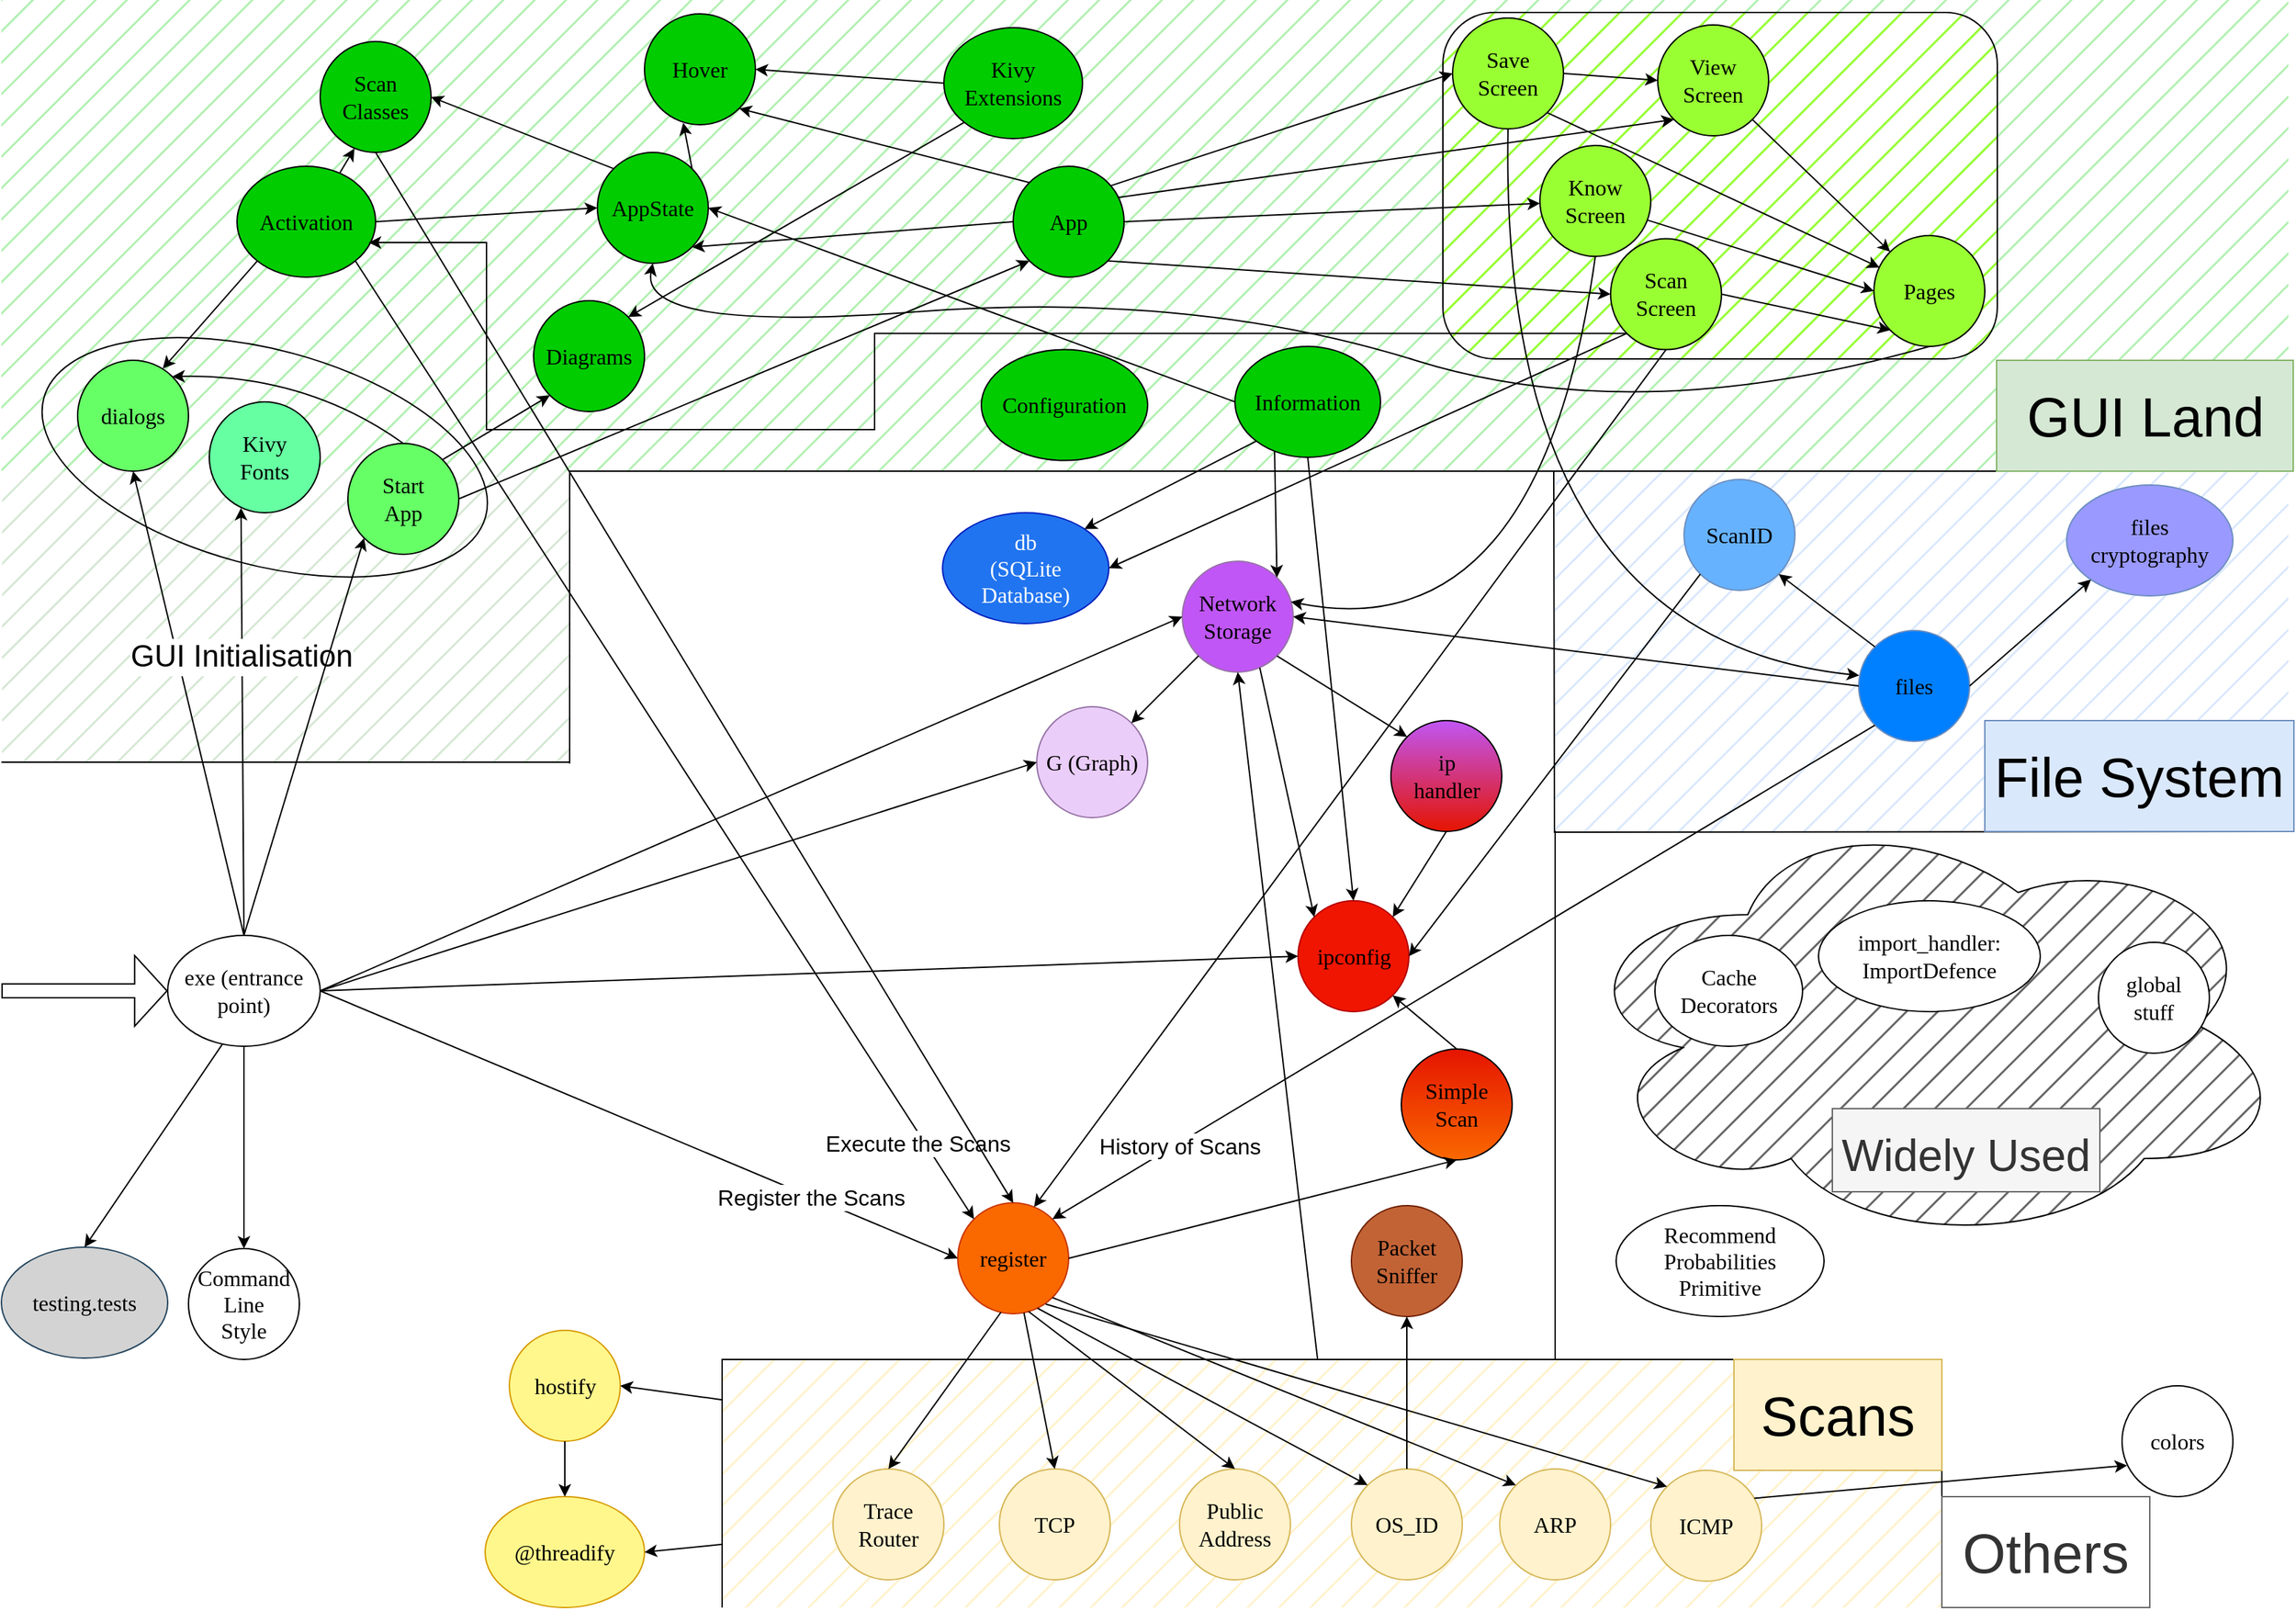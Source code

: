 <mxfile>
    <diagram name="Page-1" id="a8F7jJg699dGcDbAWTl5">
        <mxGraphModel dx="1556" dy="1179" grid="1" gridSize="10" guides="1" tooltips="1" connect="1" arrows="1" fold="1" page="1" pageScale="1" pageWidth="827" pageHeight="1169" math="0" shadow="0">
            <root>
                <mxCell id="0"/>
                <mxCell id="1" parent="0"/>
                <mxCell id="KP8LtkTHCNszyvqluSHY-103" value="" style="rounded=0;whiteSpace=wrap;html=1;strokeColor=none;fillColor=#fff2cc;fillStyle=hatch;" parent="1" vertex="1">
                    <mxGeometry x="520" y="981" width="880" height="179" as="geometry"/>
                </mxCell>
                <mxCell id="KP8LtkTHCNszyvqluSHY-54" value="" style="rounded=0;whiteSpace=wrap;html=1;fillColor=#00CC00;strokeColor=none;fillStyle=hatch;opacity=30;" parent="1" vertex="1">
                    <mxGeometry width="1650" height="340" as="geometry"/>
                </mxCell>
                <mxCell id="KP8LtkTHCNszyvqluSHY-77" value="" style="rounded=1;whiteSpace=wrap;html=1;fillColor=#99FF33;fillStyle=hatch;" parent="1" vertex="1">
                    <mxGeometry x="1040" y="9" width="400" height="250" as="geometry"/>
                </mxCell>
                <mxCell id="KP8LtkTHCNszyvqluSHY-63" value="" style="rounded=0;whiteSpace=wrap;html=1;strokeColor=none;fillStyle=hatch;" parent="1" vertex="1">
                    <mxGeometry x="1400" y="980" width="250" height="180" as="geometry"/>
                </mxCell>
                <mxCell id="KP8LtkTHCNszyvqluSHY-62" value="" style="rounded=0;whiteSpace=wrap;html=1;strokeColor=none;fillStyle=hatch;" parent="1" vertex="1">
                    <mxGeometry x="1121" y="600" width="529" height="380" as="geometry"/>
                </mxCell>
                <mxCell id="KP8LtkTHCNszyvqluSHY-56" value="" style="ellipse;shape=cloud;whiteSpace=wrap;html=1;fillStyle=hatch;fillColor=#666666;" parent="1" vertex="1">
                    <mxGeometry x="1130" y="580" width="520" height="320" as="geometry"/>
                </mxCell>
                <mxCell id="KP8LtkTHCNszyvqluSHY-55" value="" style="rounded=0;whiteSpace=wrap;html=1;fillColor=#d5e8d4;strokeColor=none;fillStyle=hatch;" parent="1" vertex="1">
                    <mxGeometry x="0.5" y="340" width="409.5" height="210" as="geometry"/>
                </mxCell>
                <mxCell id="KP8LtkTHCNszyvqluSHY-53" value="" style="rounded=0;whiteSpace=wrap;html=1;fillColor=#dae8fc;strokeColor=none;fillStyle=hatch;glass=0;shadow=0;" parent="1" vertex="1">
                    <mxGeometry x="1121" y="340" width="529" height="260" as="geometry"/>
                </mxCell>
                <mxCell id="KP8LtkTHCNszyvqluSHY-12" value="" style="ellipse;whiteSpace=wrap;html=1;fillColor=none;rotation=15;" parent="1" vertex="1">
                    <mxGeometry x="25" y="252.3" width="330" height="155.41" as="geometry"/>
                </mxCell>
                <mxCell id="4mCQ5pcPBgcy5jRonQE--4" value="colors" style="ellipse;whiteSpace=wrap;html=1;fontFamily=Consolas;fontSize=16;" parent="1" vertex="1">
                    <mxGeometry x="1530" y="1000" width="80" height="80" as="geometry"/>
                </mxCell>
                <mxCell id="4mCQ5pcPBgcy5jRonQE--5" value="Command&lt;br&gt;Line&lt;br&gt;Style" style="ellipse;whiteSpace=wrap;html=1;fontFamily=Consolas;fontSize=16;" parent="1" vertex="1">
                    <mxGeometry x="135" y="901" width="80" height="80" as="geometry"/>
                </mxCell>
                <mxCell id="4mCQ5pcPBgcy5jRonQE--6" value="db&lt;br&gt;(SQLite Database)" style="ellipse;whiteSpace=wrap;html=1;fontFamily=Consolas;fontSize=16;fillColor=#2174EF;fontColor=#ffffff;strokeColor=#001DBC;" parent="1" vertex="1">
                    <mxGeometry x="679" y="370" width="120" height="80" as="geometry"/>
                </mxCell>
                <mxCell id="4mCQ5pcPBgcy5jRonQE--7" value="exe (entrance point)" style="ellipse;whiteSpace=wrap;html=1;fontFamily=Consolas;fontSize=16;" parent="1" vertex="1">
                    <mxGeometry x="120" y="675" width="110" height="80" as="geometry"/>
                </mxCell>
                <mxCell id="4mCQ5pcPBgcy5jRonQE--8" value="files" style="ellipse;whiteSpace=wrap;html=1;fontFamily=Consolas;fontSize=16;fillColor=#007FFF;strokeColor=#6c8ebf;" parent="1" vertex="1">
                    <mxGeometry x="1340" y="455" width="80" height="80" as="geometry"/>
                </mxCell>
                <mxCell id="4mCQ5pcPBgcy5jRonQE--9" value="files&lt;br&gt;cryptography" style="ellipse;whiteSpace=wrap;html=1;fontFamily=Consolas;fontSize=16;fillColor=#9999FF;strokeColor=#6c8ebf;" parent="1" vertex="1">
                    <mxGeometry x="1490" y="350" width="120" height="80" as="geometry"/>
                </mxCell>
                <mxCell id="4mCQ5pcPBgcy5jRonQE--10" value="global&lt;br&gt;stuff" style="ellipse;whiteSpace=wrap;html=1;fontFamily=Consolas;fontSize=16;" parent="1" vertex="1">
                    <mxGeometry x="1513" y="680" width="80" height="80" as="geometry"/>
                </mxCell>
                <mxCell id="4mCQ5pcPBgcy5jRonQE--11" value="hostify" style="ellipse;whiteSpace=wrap;html=1;fontFamily=Consolas;fontSize=16;fillColor=#FFF78C;strokeColor=#d79b00;" parent="1" vertex="1">
                    <mxGeometry x="366.5" y="960" width="80" height="80" as="geometry"/>
                </mxCell>
                <mxCell id="4mCQ5pcPBgcy5jRonQE--12" value="import_handler: ImportDefence" style="ellipse;whiteSpace=wrap;html=1;fontFamily=Consolas;fontSize=16;" parent="1" vertex="1">
                    <mxGeometry x="1311" y="650" width="160" height="80" as="geometry"/>
                </mxCell>
                <mxCell id="4mCQ5pcPBgcy5jRonQE--13" value="ipconfig" style="ellipse;whiteSpace=wrap;html=1;fontFamily=Consolas;fontSize=16;fillColor=#F01500;strokeColor=#B20000;fontColor=#000000;" parent="1" vertex="1">
                    <mxGeometry x="935.5" y="650" width="80" height="80" as="geometry"/>
                </mxCell>
                <mxCell id="4mCQ5pcPBgcy5jRonQE--14" value="ip&lt;br&gt;handler" style="ellipse;whiteSpace=wrap;html=1;fontFamily=Consolas;fontSize=16;gradientColor=#E51400;fillColor=#C056F5;" parent="1" vertex="1">
                    <mxGeometry x="1002.5" y="520" width="80" height="80" as="geometry"/>
                </mxCell>
                <mxCell id="4mCQ5pcPBgcy5jRonQE--15" value="Network&lt;br&gt;Storage" style="ellipse;whiteSpace=wrap;html=1;fontFamily=Consolas;fontSize=16;fillColor=#c056f5;strokeColor=#9673a6;" parent="1" vertex="1">
                    <mxGeometry x="852" y="405" width="80" height="80" as="geometry"/>
                </mxCell>
                <mxCell id="4mCQ5pcPBgcy5jRonQE--16" value="Packet&lt;br&gt;Sniffer" style="ellipse;whiteSpace=wrap;html=1;fontFamily=Consolas;fontSize=16;fillColor=#C26336;fontColor=#000000;strokeColor=#6D1F00;" parent="1" vertex="1">
                    <mxGeometry x="974" y="870" width="80" height="80" as="geometry"/>
                </mxCell>
                <mxCell id="4mCQ5pcPBgcy5jRonQE--18" value="Recommend&lt;br&gt;Probabilities&lt;br&gt;Primitive" style="ellipse;whiteSpace=wrap;html=1;fontFamily=Consolas;fontSize=16;" parent="1" vertex="1">
                    <mxGeometry x="1165" y="870" width="150" height="80" as="geometry"/>
                </mxCell>
                <mxCell id="4mCQ5pcPBgcy5jRonQE--19" value="register" style="ellipse;whiteSpace=wrap;html=1;fontFamily=Consolas;fontSize=16;fillColor=#fa6800;strokeColor=#C73500;fontColor=#000000;" parent="1" vertex="1">
                    <mxGeometry x="690" y="868" width="80" height="80" as="geometry"/>
                </mxCell>
                <mxCell id="4mCQ5pcPBgcy5jRonQE--20" value="ScanID" style="ellipse;whiteSpace=wrap;html=1;fontFamily=Consolas;fontSize=16;fillColor=#66B2FF;strokeColor=#6c8ebf;" parent="1" vertex="1">
                    <mxGeometry x="1214" y="346" width="80" height="80" as="geometry"/>
                </mxCell>
                <mxCell id="4mCQ5pcPBgcy5jRonQE--21" value="Simple&lt;br&gt;Scan" style="ellipse;whiteSpace=wrap;html=1;fontFamily=Consolas;fontSize=16;gradientColor=#FA6800;fillColor=#E51400;" parent="1" vertex="1">
                    <mxGeometry x="1010" y="757" width="80" height="80" as="geometry"/>
                </mxCell>
                <mxCell id="4mCQ5pcPBgcy5jRonQE--22" value="@threadify" style="ellipse;whiteSpace=wrap;html=1;fontFamily=Consolas;fontSize=16;fillColor=#FFF78C;strokeColor=#d79b00;" parent="1" vertex="1">
                    <mxGeometry x="349" y="1080" width="115" height="80" as="geometry"/>
                </mxCell>
                <mxCell id="4mCQ5pcPBgcy5jRonQE--23" value="Activation" style="ellipse;whiteSpace=wrap;html=1;fontFamily=Consolas;fontSize=16;fillColor=#00CC00;" parent="1" vertex="1">
                    <mxGeometry x="170" y="120" width="100" height="80" as="geometry"/>
                </mxCell>
                <mxCell id="4mCQ5pcPBgcy5jRonQE--24" value="App" style="ellipse;whiteSpace=wrap;html=1;fontFamily=Consolas;fontSize=16;fillColor=#00CC00;" parent="1" vertex="1">
                    <mxGeometry x="730" y="120" width="80" height="80" as="geometry"/>
                </mxCell>
                <mxCell id="4mCQ5pcPBgcy5jRonQE--25" value="AppState" style="ellipse;whiteSpace=wrap;html=1;fontFamily=Consolas;fontSize=16;fillColor=#00CC00;" parent="1" vertex="1">
                    <mxGeometry x="430" y="110" width="80" height="80" as="geometry"/>
                </mxCell>
                <mxCell id="4mCQ5pcPBgcy5jRonQE--26" value="Configuration" style="ellipse;whiteSpace=wrap;html=1;fontFamily=Consolas;fontSize=16;fillColor=#00CC00;" parent="1" vertex="1">
                    <mxGeometry x="707" y="252.3" width="120" height="80" as="geometry"/>
                </mxCell>
                <mxCell id="4mCQ5pcPBgcy5jRonQE--27" value="Diagrams" style="ellipse;whiteSpace=wrap;html=1;fontFamily=Consolas;fontSize=16;fillColor=#00CC00;" parent="1" vertex="1">
                    <mxGeometry x="384" y="217" width="80" height="80" as="geometry"/>
                </mxCell>
                <mxCell id="4mCQ5pcPBgcy5jRonQE--28" value="dialogs" style="ellipse;whiteSpace=wrap;html=1;fontFamily=Consolas;fontSize=16;fillColor=#66FF66;" parent="1" vertex="1">
                    <mxGeometry x="55" y="260" width="80" height="80" as="geometry"/>
                </mxCell>
                <mxCell id="4mCQ5pcPBgcy5jRonQE--29" value="Hover" style="ellipse;whiteSpace=wrap;html=1;fontFamily=Consolas;fontSize=16;fillColor=#00CC00;" parent="1" vertex="1">
                    <mxGeometry x="464" y="10" width="80" height="80" as="geometry"/>
                </mxCell>
                <mxCell id="4mCQ5pcPBgcy5jRonQE--30" value="Information" style="ellipse;whiteSpace=wrap;html=1;fontFamily=Consolas;fontSize=16;fillColor=#00CC00;" parent="1" vertex="1">
                    <mxGeometry x="890" y="250" width="105" height="80" as="geometry"/>
                </mxCell>
                <mxCell id="4mCQ5pcPBgcy5jRonQE--31" value="Kivy&lt;br&gt;Extensions" style="ellipse;whiteSpace=wrap;html=1;fontFamily=Consolas;fontSize=16;fillColor=#00CC00;" parent="1" vertex="1">
                    <mxGeometry x="680" y="20" width="100" height="80" as="geometry"/>
                </mxCell>
                <mxCell id="4mCQ5pcPBgcy5jRonQE--32" value="Kivy&lt;br&gt;Fonts" style="ellipse;whiteSpace=wrap;html=1;fontFamily=Consolas;fontSize=16;fillColor=#66ffa2;" parent="1" vertex="1">
                    <mxGeometry x="150" y="290" width="80" height="80" as="geometry"/>
                </mxCell>
                <mxCell id="4mCQ5pcPBgcy5jRonQE--33" value="Scan&lt;br&gt;Classes" style="ellipse;whiteSpace=wrap;html=1;fontFamily=Consolas;fontSize=16;fillColor=#00CC00;" parent="1" vertex="1">
                    <mxGeometry x="230" y="30" width="80" height="80" as="geometry"/>
                </mxCell>
                <mxCell id="4mCQ5pcPBgcy5jRonQE--34" value="Start&lt;br&gt;App" style="ellipse;whiteSpace=wrap;html=1;fontFamily=Consolas;fontSize=16;fillColor=#66FF66;" parent="1" vertex="1">
                    <mxGeometry x="250" y="320" width="80" height="80" as="geometry"/>
                </mxCell>
                <mxCell id="4mCQ5pcPBgcy5jRonQE--36" value="Know&lt;br&gt;Screen" style="ellipse;whiteSpace=wrap;html=1;fontFamily=Consolas;fontSize=16;fillColor=#99FF33;" parent="1" vertex="1">
                    <mxGeometry x="1110" y="105" width="80" height="80" as="geometry"/>
                </mxCell>
                <mxCell id="4mCQ5pcPBgcy5jRonQE--37" value="Pages" style="ellipse;whiteSpace=wrap;html=1;fontFamily=Consolas;fontSize=16;fillColor=#99FF33;" parent="1" vertex="1">
                    <mxGeometry x="1351" y="170" width="80" height="80" as="geometry"/>
                </mxCell>
                <mxCell id="4mCQ5pcPBgcy5jRonQE--38" value="Save&lt;br&gt;Screen" style="ellipse;whiteSpace=wrap;html=1;fontFamily=Consolas;fontSize=16;fillColor=#99FF33;" parent="1" vertex="1">
                    <mxGeometry x="1047" y="13" width="80" height="80" as="geometry"/>
                </mxCell>
                <mxCell id="KP8LtkTHCNszyvqluSHY-105" style="edgeStyle=orthogonalEdgeStyle;rounded=0;orthogonalLoop=1;jettySize=auto;html=1;exitX=0;exitY=1;exitDx=0;exitDy=0;entryX=0.95;entryY=0.688;entryDx=0;entryDy=0;entryPerimeter=0;" parent="1" source="4mCQ5pcPBgcy5jRonQE--39" target="4mCQ5pcPBgcy5jRonQE--23" edge="1">
                    <mxGeometry relative="1" as="geometry">
                        <Array as="points">
                            <mxPoint x="630" y="241"/>
                            <mxPoint x="630" y="310"/>
                            <mxPoint x="350" y="310"/>
                            <mxPoint x="350" y="175"/>
                        </Array>
                    </mxGeometry>
                </mxCell>
                <mxCell id="4mCQ5pcPBgcy5jRonQE--39" value="Scan&lt;br&gt;Screen" style="ellipse;html=1;fontFamily=Consolas;fontSize=16;whiteSpace=wrap;fillColor=#99FF33;" parent="1" vertex="1">
                    <mxGeometry x="1161" y="172.3" width="80" height="80" as="geometry"/>
                </mxCell>
                <mxCell id="4mCQ5pcPBgcy5jRonQE--40" value="View&lt;br&gt;Screen" style="ellipse;whiteSpace=wrap;html=1;fontFamily=Consolas;fontSize=16;fillColor=#99FF33;" parent="1" vertex="1">
                    <mxGeometry x="1195" y="18" width="80" height="80" as="geometry"/>
                </mxCell>
                <mxCell id="4mCQ5pcPBgcy5jRonQE--42" value="ARP" style="ellipse;whiteSpace=wrap;html=1;fontFamily=Consolas;fontSize=16;fillColor=#fff2cc;strokeColor=#d6b656;" parent="1" vertex="1">
                    <mxGeometry x="1081" y="1060" width="80" height="80" as="geometry"/>
                </mxCell>
                <mxCell id="4mCQ5pcPBgcy5jRonQE--43" value="ICMP" style="ellipse;whiteSpace=wrap;html=1;fontFamily=Consolas;fontSize=16;fillColor=#fff2cc;strokeColor=#d6b656;" parent="1" vertex="1">
                    <mxGeometry x="1190" y="1061" width="80" height="80" as="geometry"/>
                </mxCell>
                <mxCell id="4mCQ5pcPBgcy5jRonQE--44" value="OS_ID" style="ellipse;whiteSpace=wrap;html=1;fontFamily=Consolas;fontSize=16;fillColor=#fff2cc;strokeColor=#d6b656;" parent="1" vertex="1">
                    <mxGeometry x="974" y="1060" width="80" height="80" as="geometry"/>
                </mxCell>
                <mxCell id="4mCQ5pcPBgcy5jRonQE--45" value="Public&lt;br&gt;Address" style="ellipse;whiteSpace=wrap;html=1;fontFamily=Consolas;fontSize=16;fillColor=#fff2cc;strokeColor=#d6b656;" parent="1" vertex="1">
                    <mxGeometry x="850" y="1060" width="80" height="80" as="geometry"/>
                </mxCell>
                <mxCell id="4mCQ5pcPBgcy5jRonQE--46" value="TCP" style="ellipse;whiteSpace=wrap;html=1;fontFamily=Consolas;fontSize=16;fillColor=#fff2cc;strokeColor=#d6b656;" parent="1" vertex="1">
                    <mxGeometry x="720" y="1060" width="80" height="80" as="geometry"/>
                </mxCell>
                <mxCell id="4mCQ5pcPBgcy5jRonQE--47" value="Trace&lt;br&gt;Router" style="ellipse;whiteSpace=wrap;html=1;fontFamily=Consolas;fontSize=16;fillColor=#fff2cc;strokeColor=#d6b656;" parent="1" vertex="1">
                    <mxGeometry x="600" y="1060" width="80" height="80" as="geometry"/>
                </mxCell>
                <mxCell id="4mCQ5pcPBgcy5jRonQE--49" value="testing.tests" style="ellipse;whiteSpace=wrap;html=1;fontFamily=Consolas;fontSize=16;fillColor=#D3D3D3;strokeColor=#23445d;" parent="1" vertex="1">
                    <mxGeometry y="900" width="120" height="80" as="geometry"/>
                </mxCell>
                <mxCell id="KP8LtkTHCNszyvqluSHY-2" value="" style="endArrow=classic;html=1;rounded=0;exitX=1;exitY=0.5;exitDx=0;exitDy=0;entryX=0;entryY=0.5;entryDx=0;entryDy=0;" parent="1" source="4mCQ5pcPBgcy5jRonQE--7" target="4mCQ5pcPBgcy5jRonQE--15" edge="1">
                    <mxGeometry width="50" height="50" relative="1" as="geometry">
                        <mxPoint x="90" y="720" as="sourcePoint"/>
                        <mxPoint x="140" y="670" as="targetPoint"/>
                    </mxGeometry>
                </mxCell>
                <mxCell id="KP8LtkTHCNszyvqluSHY-3" value="" style="endArrow=classic;html=1;rounded=0;exitX=0.5;exitY=1;exitDx=0;exitDy=0;entryX=0.5;entryY=0;entryDx=0;entryDy=0;" parent="1" source="4mCQ5pcPBgcy5jRonQE--7" target="4mCQ5pcPBgcy5jRonQE--5" edge="1">
                    <mxGeometry width="50" height="50" relative="1" as="geometry">
                        <mxPoint x="180" y="810" as="sourcePoint"/>
                        <mxPoint x="160" y="910" as="targetPoint"/>
                    </mxGeometry>
                </mxCell>
                <mxCell id="KP8LtkTHCNszyvqluSHY-4" value="" style="endArrow=classic;html=1;rounded=0;exitX=1;exitY=0.5;exitDx=0;exitDy=0;entryX=0;entryY=0.5;entryDx=0;entryDy=0;" parent="1" source="4mCQ5pcPBgcy5jRonQE--7" target="4mCQ5pcPBgcy5jRonQE--13" edge="1">
                    <mxGeometry width="50" height="50" relative="1" as="geometry">
                        <mxPoint x="110" y="680" as="sourcePoint"/>
                        <mxPoint x="160" y="630" as="targetPoint"/>
                    </mxGeometry>
                </mxCell>
                <mxCell id="KP8LtkTHCNszyvqluSHY-5" value="" style="endArrow=classic;html=1;rounded=0;exitX=0.358;exitY=0.982;exitDx=0;exitDy=0;entryX=0.5;entryY=0;entryDx=0;entryDy=0;exitPerimeter=0;" parent="1" source="4mCQ5pcPBgcy5jRonQE--7" target="4mCQ5pcPBgcy5jRonQE--49" edge="1">
                    <mxGeometry width="50" height="50" relative="1" as="geometry">
                        <mxPoint x="170" y="850" as="sourcePoint"/>
                        <mxPoint x="220" y="800" as="targetPoint"/>
                    </mxGeometry>
                </mxCell>
                <mxCell id="KP8LtkTHCNszyvqluSHY-7" value="G (Graph)" style="ellipse;whiteSpace=wrap;html=1;fontFamily=Consolas;fontSize=16;fillColor=#eacdf9;strokeColor=#9673a6;" parent="1" vertex="1">
                    <mxGeometry x="747" y="510" width="80" height="80" as="geometry"/>
                </mxCell>
                <mxCell id="KP8LtkTHCNszyvqluSHY-8" value="Register the Scans" style="endArrow=classic;html=1;rounded=0;exitX=1;exitY=0.5;exitDx=0;exitDy=0;entryX=0;entryY=0.5;entryDx=0;entryDy=0;fontSize=16;" parent="1" source="4mCQ5pcPBgcy5jRonQE--7" target="4mCQ5pcPBgcy5jRonQE--19" edge="1">
                    <mxGeometry x="0.539" y="-1" width="50" height="50" relative="1" as="geometry">
                        <mxPoint x="50" y="630" as="sourcePoint"/>
                        <mxPoint x="100" y="580" as="targetPoint"/>
                        <mxPoint as="offset"/>
                    </mxGeometry>
                </mxCell>
                <mxCell id="KP8LtkTHCNszyvqluSHY-9" value="" style="endArrow=classic;html=1;rounded=0;exitX=0.5;exitY=0;exitDx=0;exitDy=0;entryX=0.5;entryY=1;entryDx=0;entryDy=0;" parent="1" source="4mCQ5pcPBgcy5jRonQE--7" target="4mCQ5pcPBgcy5jRonQE--28" edge="1">
                    <mxGeometry width="50" height="50" relative="1" as="geometry">
                        <mxPoint x="150" y="630" as="sourcePoint"/>
                        <mxPoint x="200" y="580" as="targetPoint"/>
                    </mxGeometry>
                </mxCell>
                <mxCell id="KP8LtkTHCNszyvqluSHY-10" value="&lt;font style=&quot;font-size: 22px;&quot;&gt;GUI Initialisation&lt;/font&gt;" style="endArrow=classic;html=1;rounded=0;exitX=0.5;exitY=0;exitDx=0;exitDy=0;verticalAlign=middle;entryX=0.286;entryY=0.956;entryDx=0;entryDy=0;entryPerimeter=0;" parent="1" source="4mCQ5pcPBgcy5jRonQE--7" target="4mCQ5pcPBgcy5jRonQE--32" edge="1">
                    <mxGeometry x="0.304" y="1" width="50" height="50" relative="1" as="geometry">
                        <mxPoint x="170" y="670" as="sourcePoint"/>
                        <mxPoint x="170" y="370" as="targetPoint"/>
                        <mxPoint as="offset"/>
                    </mxGeometry>
                </mxCell>
                <mxCell id="KP8LtkTHCNszyvqluSHY-11" value="" style="endArrow=classic;html=1;rounded=0;exitX=0.5;exitY=0;exitDx=0;exitDy=0;entryX=0;entryY=1;entryDx=0;entryDy=0;" parent="1" source="4mCQ5pcPBgcy5jRonQE--7" target="4mCQ5pcPBgcy5jRonQE--34" edge="1">
                    <mxGeometry width="50" height="50" relative="1" as="geometry">
                        <mxPoint x="170" y="660" as="sourcePoint"/>
                        <mxPoint x="220" y="610" as="targetPoint"/>
                    </mxGeometry>
                </mxCell>
                <mxCell id="KP8LtkTHCNszyvqluSHY-16" value="" style="endArrow=classic;html=1;rounded=0;exitX=0.39;exitY=0.986;exitDx=0;exitDy=0;entryX=0.5;entryY=0;entryDx=0;entryDy=0;exitPerimeter=0;" parent="1" source="4mCQ5pcPBgcy5jRonQE--19" target="4mCQ5pcPBgcy5jRonQE--47" edge="1">
                    <mxGeometry width="50" height="50" relative="1" as="geometry">
                        <mxPoint x="150" y="240" as="sourcePoint"/>
                        <mxPoint x="200" y="190" as="targetPoint"/>
                    </mxGeometry>
                </mxCell>
                <mxCell id="KP8LtkTHCNszyvqluSHY-17" value="" style="endArrow=classic;html=1;rounded=0;entryX=0.5;entryY=0;entryDx=0;entryDy=0;" parent="1" source="4mCQ5pcPBgcy5jRonQE--19" target="4mCQ5pcPBgcy5jRonQE--46" edge="1">
                    <mxGeometry width="50" height="50" relative="1" as="geometry">
                        <mxPoint x="90" y="220" as="sourcePoint"/>
                        <mxPoint x="140" y="170" as="targetPoint"/>
                    </mxGeometry>
                </mxCell>
                <mxCell id="KP8LtkTHCNszyvqluSHY-18" value="" style="endArrow=classic;html=1;rounded=0;entryX=0.5;entryY=0;entryDx=0;entryDy=0;exitX=0.638;exitY=0.98;exitDx=0;exitDy=0;exitPerimeter=0;" parent="1" source="4mCQ5pcPBgcy5jRonQE--19" target="4mCQ5pcPBgcy5jRonQE--45" edge="1">
                    <mxGeometry width="50" height="50" relative="1" as="geometry">
                        <mxPoint x="730" y="780" as="sourcePoint"/>
                        <mxPoint x="220" y="200" as="targetPoint"/>
                    </mxGeometry>
                </mxCell>
                <mxCell id="KP8LtkTHCNszyvqluSHY-19" value="" style="endArrow=classic;html=1;rounded=0;entryX=0;entryY=0;entryDx=0;entryDy=0;exitX=0.719;exitY=0.95;exitDx=0;exitDy=0;exitPerimeter=0;" parent="1" source="4mCQ5pcPBgcy5jRonQE--19" target="4mCQ5pcPBgcy5jRonQE--44" edge="1">
                    <mxGeometry width="50" height="50" relative="1" as="geometry">
                        <mxPoint x="750" y="780" as="sourcePoint"/>
                        <mxPoint x="180" y="210" as="targetPoint"/>
                    </mxGeometry>
                </mxCell>
                <mxCell id="KP8LtkTHCNszyvqluSHY-20" value="" style="endArrow=classic;html=1;rounded=0;exitX=0.792;exitY=0.913;exitDx=0;exitDy=0;entryX=0;entryY=0;entryDx=0;entryDy=0;exitPerimeter=0;" parent="1" source="4mCQ5pcPBgcy5jRonQE--19" target="4mCQ5pcPBgcy5jRonQE--43" edge="1">
                    <mxGeometry width="50" height="50" relative="1" as="geometry">
                        <mxPoint x="200" y="270" as="sourcePoint"/>
                        <mxPoint x="250" y="220" as="targetPoint"/>
                    </mxGeometry>
                </mxCell>
                <mxCell id="KP8LtkTHCNszyvqluSHY-21" value="" style="endArrow=classic;html=1;rounded=0;exitX=1;exitY=1;exitDx=0;exitDy=0;entryX=0;entryY=0;entryDx=0;entryDy=0;" parent="1" source="4mCQ5pcPBgcy5jRonQE--19" target="4mCQ5pcPBgcy5jRonQE--42" edge="1">
                    <mxGeometry width="50" height="50" relative="1" as="geometry">
                        <mxPoint x="160" y="320" as="sourcePoint"/>
                        <mxPoint x="210" y="270" as="targetPoint"/>
                    </mxGeometry>
                </mxCell>
                <mxCell id="KP8LtkTHCNszyvqluSHY-22" value="" style="endArrow=classic;html=1;rounded=0;exitX=1;exitY=0.5;exitDx=0;exitDy=0;entryX=0;entryY=1;entryDx=0;entryDy=0;" parent="1" source="4mCQ5pcPBgcy5jRonQE--8" target="4mCQ5pcPBgcy5jRonQE--9" edge="1">
                    <mxGeometry width="50" height="50" relative="1" as="geometry">
                        <mxPoint x="1470" y="530" as="sourcePoint"/>
                        <mxPoint x="1520" y="480" as="targetPoint"/>
                    </mxGeometry>
                </mxCell>
                <mxCell id="KP8LtkTHCNszyvqluSHY-23" value="" style="endArrow=classic;html=1;rounded=0;exitX=0;exitY=0;exitDx=0;exitDy=0;entryX=1;entryY=1;entryDx=0;entryDy=0;" parent="1" source="4mCQ5pcPBgcy5jRonQE--8" target="4mCQ5pcPBgcy5jRonQE--20" edge="1">
                    <mxGeometry width="50" height="50" relative="1" as="geometry">
                        <mxPoint x="1360" y="680" as="sourcePoint"/>
                        <mxPoint x="1410" y="630" as="targetPoint"/>
                    </mxGeometry>
                </mxCell>
                <mxCell id="KP8LtkTHCNszyvqluSHY-24" value="" style="endArrow=classic;html=1;rounded=0;exitX=0;exitY=0.5;exitDx=0;exitDy=0;entryX=1;entryY=0.5;entryDx=0;entryDy=0;" parent="1" source="4mCQ5pcPBgcy5jRonQE--8" target="4mCQ5pcPBgcy5jRonQE--15" edge="1">
                    <mxGeometry width="50" height="50" relative="1" as="geometry">
                        <mxPoint x="1280" y="610" as="sourcePoint"/>
                        <mxPoint x="1330" y="560" as="targetPoint"/>
                    </mxGeometry>
                </mxCell>
                <mxCell id="KP8LtkTHCNszyvqluSHY-27" value="&lt;font style=&quot;font-size: 16px;&quot;&gt;History of Scans&lt;/font&gt;" style="endArrow=classic;html=1;rounded=0;exitX=0;exitY=1;exitDx=0;exitDy=0;entryX=1;entryY=0;entryDx=0;entryDy=0;" parent="1" source="4mCQ5pcPBgcy5jRonQE--8" target="4mCQ5pcPBgcy5jRonQE--19" edge="1">
                    <mxGeometry x="0.694" y="2" width="50" height="50" relative="1" as="geometry">
                        <mxPoint x="1200" y="600" as="sourcePoint"/>
                        <mxPoint x="1250" y="550" as="targetPoint"/>
                        <mxPoint as="offset"/>
                    </mxGeometry>
                </mxCell>
                <mxCell id="KP8LtkTHCNszyvqluSHY-29" value="" style="endArrow=classic;html=1;rounded=0;exitX=0.5;exitY=1;exitDx=0;exitDy=0;entryX=0.5;entryY=0;entryDx=0;entryDy=0;" parent="1" source="4mCQ5pcPBgcy5jRonQE--11" target="4mCQ5pcPBgcy5jRonQE--22" edge="1">
                    <mxGeometry width="50" height="50" relative="1" as="geometry">
                        <mxPoint x="340" y="1170" as="sourcePoint"/>
                        <mxPoint x="390" y="1120" as="targetPoint"/>
                    </mxGeometry>
                </mxCell>
                <mxCell id="KP8LtkTHCNszyvqluSHY-31" value="" style="endArrow=classic;html=1;rounded=0;exitX=0.5;exitY=1;exitDx=0;exitDy=0;entryX=1;entryY=0;entryDx=0;entryDy=0;" parent="1" source="4mCQ5pcPBgcy5jRonQE--14" target="4mCQ5pcPBgcy5jRonQE--13" edge="1">
                    <mxGeometry width="50" height="50" relative="1" as="geometry">
                        <mxPoint x="460" y="790" as="sourcePoint"/>
                        <mxPoint x="510" y="740" as="targetPoint"/>
                    </mxGeometry>
                </mxCell>
                <mxCell id="KP8LtkTHCNszyvqluSHY-39" value="" style="endArrow=classic;html=1;rounded=0;exitX=1;exitY=1;exitDx=0;exitDy=0;entryX=0;entryY=0;entryDx=0;entryDy=0;" parent="1" source="4mCQ5pcPBgcy5jRonQE--15" target="4mCQ5pcPBgcy5jRonQE--14" edge="1">
                    <mxGeometry width="50" height="50" relative="1" as="geometry">
                        <mxPoint x="410" y="660" as="sourcePoint"/>
                        <mxPoint x="460" y="610" as="targetPoint"/>
                    </mxGeometry>
                </mxCell>
                <mxCell id="KP8LtkTHCNszyvqluSHY-40" value="Cache&lt;br&gt;Decorators" style="ellipse;whiteSpace=wrap;html=1;fontFamily=Consolas;fontSize=16;" parent="1" vertex="1">
                    <mxGeometry x="1193" y="675" width="106.5" height="80" as="geometry"/>
                </mxCell>
                <mxCell id="KP8LtkTHCNszyvqluSHY-42" value="" style="endArrow=classic;html=1;rounded=0;exitX=0;exitY=1;exitDx=0;exitDy=0;entryX=1;entryY=0.5;entryDx=0;entryDy=0;" parent="1" source="4mCQ5pcPBgcy5jRonQE--20" target="4mCQ5pcPBgcy5jRonQE--13" edge="1">
                    <mxGeometry width="50" height="50" relative="1" as="geometry">
                        <mxPoint x="1110" y="780" as="sourcePoint"/>
                        <mxPoint x="1160" y="730" as="targetPoint"/>
                    </mxGeometry>
                </mxCell>
                <mxCell id="KP8LtkTHCNszyvqluSHY-44" value="" style="endArrow=classic;html=1;rounded=0;exitX=0.5;exitY=0;exitDx=0;exitDy=0;entryX=1;entryY=1;entryDx=0;entryDy=0;" parent="1" source="4mCQ5pcPBgcy5jRonQE--21" target="4mCQ5pcPBgcy5jRonQE--13" edge="1">
                    <mxGeometry width="50" height="50" relative="1" as="geometry">
                        <mxPoint x="700" y="840" as="sourcePoint"/>
                        <mxPoint x="750" y="790" as="targetPoint"/>
                    </mxGeometry>
                </mxCell>
                <mxCell id="KP8LtkTHCNszyvqluSHY-45" value="" style="endArrow=classic;html=1;rounded=0;exitX=1;exitY=0.5;exitDx=0;exitDy=0;entryX=0.5;entryY=1;entryDx=0;entryDy=0;" parent="1" source="4mCQ5pcPBgcy5jRonQE--19" target="4mCQ5pcPBgcy5jRonQE--21" edge="1">
                    <mxGeometry width="50" height="50" relative="1" as="geometry">
                        <mxPoint x="730" y="910" as="sourcePoint"/>
                        <mxPoint x="780" y="860" as="targetPoint"/>
                    </mxGeometry>
                </mxCell>
                <mxCell id="KP8LtkTHCNszyvqluSHY-46" value="" style="curved=1;endArrow=classic;html=1;rounded=0;exitX=0.5;exitY=0;exitDx=0;exitDy=0;entryX=1;entryY=0;entryDx=0;entryDy=0;" parent="1" source="4mCQ5pcPBgcy5jRonQE--34" target="4mCQ5pcPBgcy5jRonQE--28" edge="1">
                    <mxGeometry width="50" height="50" relative="1" as="geometry">
                        <mxPoint x="380" y="450" as="sourcePoint"/>
                        <mxPoint x="430" y="400" as="targetPoint"/>
                        <Array as="points">
                            <mxPoint x="220" y="270"/>
                        </Array>
                    </mxGeometry>
                </mxCell>
                <mxCell id="KP8LtkTHCNszyvqluSHY-47" value="" style="endArrow=classic;html=1;rounded=0;exitX=1;exitY=0;exitDx=0;exitDy=0;entryX=0;entryY=1;entryDx=0;entryDy=0;" parent="1" source="4mCQ5pcPBgcy5jRonQE--34" target="4mCQ5pcPBgcy5jRonQE--27" edge="1">
                    <mxGeometry width="50" height="50" relative="1" as="geometry">
                        <mxPoint x="360" y="320" as="sourcePoint"/>
                        <mxPoint x="410" y="270" as="targetPoint"/>
                    </mxGeometry>
                </mxCell>
                <mxCell id="KP8LtkTHCNszyvqluSHY-48" value="" style="endArrow=classic;html=1;rounded=0;exitX=1;exitY=0.5;exitDx=0;exitDy=0;entryX=0;entryY=1;entryDx=0;entryDy=0;" parent="1" source="4mCQ5pcPBgcy5jRonQE--34" target="4mCQ5pcPBgcy5jRonQE--24" edge="1">
                    <mxGeometry width="50" height="50" relative="1" as="geometry">
                        <mxPoint x="480" y="340" as="sourcePoint"/>
                        <mxPoint x="530" y="290" as="targetPoint"/>
                    </mxGeometry>
                </mxCell>
                <mxCell id="KP8LtkTHCNszyvqluSHY-49" value="" style="endArrow=none;html=1;rounded=0;edgeStyle=orthogonalEdgeStyle;" parent="1" edge="1">
                    <mxGeometry width="50" height="50" relative="1" as="geometry">
                        <mxPoint y="550" as="sourcePoint"/>
                        <mxPoint x="1650" y="340" as="targetPoint"/>
                        <Array as="points">
                            <mxPoint x="410" y="551"/>
                            <mxPoint x="410" y="340"/>
                            <mxPoint x="1646" y="340"/>
                        </Array>
                    </mxGeometry>
                </mxCell>
                <mxCell id="KP8LtkTHCNszyvqluSHY-50" value="GUI Land" style="text;html=1;strokeColor=#82b366;fillColor=#d5e8d4;align=center;verticalAlign=middle;whiteSpace=wrap;rounded=0;fontSize=40;" parent="1" vertex="1">
                    <mxGeometry x="1439.5" y="260" width="214" height="80" as="geometry"/>
                </mxCell>
                <mxCell id="KP8LtkTHCNszyvqluSHY-51" value="" style="endArrow=none;html=1;rounded=0;edgeStyle=orthogonalEdgeStyle;" parent="1" edge="1">
                    <mxGeometry width="50" height="50" relative="1" as="geometry">
                        <mxPoint x="1650" y="600" as="sourcePoint"/>
                        <mxPoint x="1120" y="340" as="targetPoint"/>
                    </mxGeometry>
                </mxCell>
                <mxCell id="KP8LtkTHCNszyvqluSHY-52" value="File System" style="text;html=1;strokeColor=#6c8ebf;fillColor=#dae8fc;align=center;verticalAlign=middle;whiteSpace=wrap;rounded=0;fontSize=40;" parent="1" vertex="1">
                    <mxGeometry x="1431" y="520" width="223" height="80" as="geometry"/>
                </mxCell>
                <mxCell id="KP8LtkTHCNszyvqluSHY-57" value="&lt;font style=&quot;font-size: 32px;&quot;&gt;Widely Used&lt;/font&gt;" style="text;html=1;strokeColor=#666666;fillColor=#f5f5f5;align=center;verticalAlign=middle;whiteSpace=wrap;rounded=0;fontSize=40;fontColor=#333333;" parent="1" vertex="1">
                    <mxGeometry x="1321" y="800" width="193" height="60" as="geometry"/>
                </mxCell>
                <mxCell id="KP8LtkTHCNszyvqluSHY-58" value="" style="endArrow=none;html=1;rounded=0;edgeStyle=orthogonalEdgeStyle;" parent="1" edge="1">
                    <mxGeometry width="50" height="50" relative="1" as="geometry">
                        <mxPoint x="1400" y="1160" as="sourcePoint"/>
                        <mxPoint x="1120" y="600" as="targetPoint"/>
                        <Array as="points">
                            <mxPoint x="1121" y="981"/>
                            <mxPoint x="1121" y="600"/>
                        </Array>
                    </mxGeometry>
                </mxCell>
                <mxCell id="KP8LtkTHCNszyvqluSHY-59" value="Others" style="text;html=1;align=center;verticalAlign=middle;whiteSpace=wrap;rounded=0;fontSize=40;fillColor=#FFFFFF;fontColor=#333333;strokeColor=#666666;" parent="1" vertex="1">
                    <mxGeometry x="1400" y="1080" width="150" height="80" as="geometry"/>
                </mxCell>
                <mxCell id="KP8LtkTHCNszyvqluSHY-66" value="" style="endArrow=classic;html=1;rounded=0;exitX=1;exitY=0.5;exitDx=0;exitDy=0;entryX=0;entryY=0.5;entryDx=0;entryDy=0;exitPerimeter=0;" parent="1" source="4mCQ5pcPBgcy5jRonQE--23" target="4mCQ5pcPBgcy5jRonQE--25" edge="1">
                    <mxGeometry width="50" height="50" relative="1" as="geometry">
                        <mxPoint x="390" y="280" as="sourcePoint"/>
                        <mxPoint x="440" y="230" as="targetPoint"/>
                    </mxGeometry>
                </mxCell>
                <mxCell id="KP8LtkTHCNszyvqluSHY-67" value="" style="endArrow=classic;html=1;rounded=0;exitX=0;exitY=1;exitDx=0;exitDy=0;entryX=0.768;entryY=0.075;entryDx=0;entryDy=0;entryPerimeter=0;" parent="1" source="4mCQ5pcPBgcy5jRonQE--23" target="4mCQ5pcPBgcy5jRonQE--28" edge="1">
                    <mxGeometry width="50" height="50" relative="1" as="geometry">
                        <mxPoint x="450" y="430" as="sourcePoint"/>
                        <mxPoint x="130" y="280" as="targetPoint"/>
                    </mxGeometry>
                </mxCell>
                <mxCell id="KP8LtkTHCNszyvqluSHY-68" value="" style="endArrow=classic;html=1;rounded=0;exitX=0.742;exitY=0.059;exitDx=0;exitDy=0;entryX=0.309;entryY=0.965;entryDx=0;entryDy=0;exitPerimeter=0;entryPerimeter=0;" parent="1" source="4mCQ5pcPBgcy5jRonQE--23" target="4mCQ5pcPBgcy5jRonQE--33" edge="1">
                    <mxGeometry width="50" height="50" relative="1" as="geometry">
                        <mxPoint x="160" y="320" as="sourcePoint"/>
                        <mxPoint x="210" y="270" as="targetPoint"/>
                    </mxGeometry>
                </mxCell>
                <mxCell id="KP8LtkTHCNszyvqluSHY-70" value="" style="endArrow=classic;html=1;rounded=0;exitX=1;exitY=1;exitDx=0;exitDy=0;entryX=0;entryY=0;entryDx=0;entryDy=0;" parent="1" source="4mCQ5pcPBgcy5jRonQE--23" target="4mCQ5pcPBgcy5jRonQE--19" edge="1">
                    <mxGeometry width="50" height="50" relative="1" as="geometry">
                        <mxPoint x="470" y="450" as="sourcePoint"/>
                        <mxPoint x="520" y="400" as="targetPoint"/>
                    </mxGeometry>
                </mxCell>
                <mxCell id="KP8LtkTHCNszyvqluSHY-72" value="&lt;font style=&quot;font-size: 16px;&quot;&gt;Execute the Scans&lt;/font&gt;" style="edgeLabel;html=1;align=center;verticalAlign=middle;resizable=0;points=[];" parent="KP8LtkTHCNszyvqluSHY-70" connectable="0" vertex="1">
                    <mxGeometry x="0.833" y="-4" relative="1" as="geometry">
                        <mxPoint as="offset"/>
                    </mxGeometry>
                </mxCell>
                <mxCell id="KP8LtkTHCNszyvqluSHY-73" value="" style="endArrow=classic;html=1;rounded=0;exitX=0;exitY=0.5;exitDx=0;exitDy=0;entryX=1;entryY=1;entryDx=0;entryDy=0;" parent="1" source="4mCQ5pcPBgcy5jRonQE--24" target="4mCQ5pcPBgcy5jRonQE--25" edge="1">
                    <mxGeometry width="50" height="50" relative="1" as="geometry">
                        <mxPoint x="500" y="460" as="sourcePoint"/>
                        <mxPoint x="550" y="410" as="targetPoint"/>
                    </mxGeometry>
                </mxCell>
                <mxCell id="KP8LtkTHCNszyvqluSHY-74" value="" style="endArrow=classic;html=1;rounded=0;exitX=0;exitY=0;exitDx=0;exitDy=0;entryX=1;entryY=1;entryDx=0;entryDy=0;" parent="1" source="4mCQ5pcPBgcy5jRonQE--24" target="4mCQ5pcPBgcy5jRonQE--29" edge="1">
                    <mxGeometry width="50" height="50" relative="1" as="geometry">
                        <mxPoint x="490" y="440" as="sourcePoint"/>
                        <mxPoint x="540" y="390" as="targetPoint"/>
                    </mxGeometry>
                </mxCell>
                <mxCell id="KP8LtkTHCNszyvqluSHY-78" value="" style="endArrow=classic;html=1;rounded=0;exitX=1;exitY=0.5;exitDx=0;exitDy=0;" parent="1" source="4mCQ5pcPBgcy5jRonQE--24" target="4mCQ5pcPBgcy5jRonQE--36" edge="1">
                    <mxGeometry width="50" height="50" relative="1" as="geometry">
                        <mxPoint x="580" y="440" as="sourcePoint"/>
                        <mxPoint x="630" y="390" as="targetPoint"/>
                    </mxGeometry>
                </mxCell>
                <mxCell id="KP8LtkTHCNszyvqluSHY-79" value="" style="endArrow=classic;html=1;rounded=0;exitX=1;exitY=1;exitDx=0;exitDy=0;entryX=0;entryY=0.5;entryDx=0;entryDy=0;" parent="1" source="4mCQ5pcPBgcy5jRonQE--24" target="4mCQ5pcPBgcy5jRonQE--39" edge="1">
                    <mxGeometry width="50" height="50" relative="1" as="geometry">
                        <mxPoint x="530" y="440" as="sourcePoint"/>
                        <mxPoint x="580" y="390" as="targetPoint"/>
                    </mxGeometry>
                </mxCell>
                <mxCell id="KP8LtkTHCNszyvqluSHY-80" value="" style="endArrow=classic;html=1;rounded=0;exitX=0.883;exitY=0.174;exitDx=0;exitDy=0;entryX=0;entryY=0.5;entryDx=0;entryDy=0;exitPerimeter=0;" parent="1" source="4mCQ5pcPBgcy5jRonQE--24" target="4mCQ5pcPBgcy5jRonQE--38" edge="1">
                    <mxGeometry width="50" height="50" relative="1" as="geometry">
                        <mxPoint x="570" y="410" as="sourcePoint"/>
                        <mxPoint x="620" y="360" as="targetPoint"/>
                    </mxGeometry>
                </mxCell>
                <mxCell id="KP8LtkTHCNszyvqluSHY-81" value="" style="endArrow=classic;html=1;rounded=0;exitX=0.947;exitY=0.281;exitDx=0;exitDy=0;exitPerimeter=0;entryX=0;entryY=1;entryDx=0;entryDy=0;" parent="1" source="4mCQ5pcPBgcy5jRonQE--24" target="4mCQ5pcPBgcy5jRonQE--40" edge="1">
                    <mxGeometry width="50" height="50" relative="1" as="geometry">
                        <mxPoint x="550" y="450" as="sourcePoint"/>
                        <mxPoint x="600" y="400" as="targetPoint"/>
                    </mxGeometry>
                </mxCell>
                <mxCell id="KP8LtkTHCNszyvqluSHY-82" value="" style="endArrow=classic;html=1;rounded=0;exitX=0;exitY=0;exitDx=0;exitDy=0;entryX=1;entryY=0.5;entryDx=0;entryDy=0;" parent="1" source="4mCQ5pcPBgcy5jRonQE--25" target="4mCQ5pcPBgcy5jRonQE--33" edge="1">
                    <mxGeometry width="50" height="50" relative="1" as="geometry">
                        <mxPoint x="290" y="90" as="sourcePoint"/>
                        <mxPoint x="340" y="40" as="targetPoint"/>
                    </mxGeometry>
                </mxCell>
                <mxCell id="KP8LtkTHCNszyvqluSHY-83" value="" style="endArrow=classic;html=1;rounded=0;exitX=1;exitY=0;exitDx=0;exitDy=0;entryX=0.349;entryY=0.983;entryDx=0;entryDy=0;entryPerimeter=0;" parent="1" source="4mCQ5pcPBgcy5jRonQE--25" target="4mCQ5pcPBgcy5jRonQE--29" edge="1">
                    <mxGeometry width="50" height="50" relative="1" as="geometry">
                        <mxPoint x="410" y="200" as="sourcePoint"/>
                        <mxPoint x="460" y="150" as="targetPoint"/>
                    </mxGeometry>
                </mxCell>
                <mxCell id="KP8LtkTHCNszyvqluSHY-84" value="" style="endArrow=classic;html=1;rounded=0;exitX=0;exitY=1;exitDx=0;exitDy=0;entryX=1;entryY=0;entryDx=0;entryDy=0;" parent="1" source="4mCQ5pcPBgcy5jRonQE--30" target="4mCQ5pcPBgcy5jRonQE--6" edge="1">
                    <mxGeometry width="50" height="50" relative="1" as="geometry">
                        <mxPoint x="880" y="450" as="sourcePoint"/>
                        <mxPoint x="930" y="400" as="targetPoint"/>
                    </mxGeometry>
                </mxCell>
                <mxCell id="KP8LtkTHCNszyvqluSHY-85" value="" style="endArrow=classic;html=1;rounded=0;exitX=0.5;exitY=1;exitDx=0;exitDy=0;entryX=0.5;entryY=0;entryDx=0;entryDy=0;" parent="1" source="4mCQ5pcPBgcy5jRonQE--30" target="4mCQ5pcPBgcy5jRonQE--13" edge="1">
                    <mxGeometry width="50" height="50" relative="1" as="geometry">
                        <mxPoint x="886" y="299" as="sourcePoint"/>
                        <mxPoint x="768" y="542" as="targetPoint"/>
                    </mxGeometry>
                </mxCell>
                <mxCell id="KP8LtkTHCNszyvqluSHY-86" value="" style="endArrow=classic;html=1;rounded=0;exitX=0;exitY=0.5;exitDx=0;exitDy=0;entryX=1;entryY=0.5;entryDx=0;entryDy=0;" parent="1" source="4mCQ5pcPBgcy5jRonQE--30" target="4mCQ5pcPBgcy5jRonQE--25" edge="1">
                    <mxGeometry width="50" height="50" relative="1" as="geometry">
                        <mxPoint x="860" y="300" as="sourcePoint"/>
                        <mxPoint x="910" y="250" as="targetPoint"/>
                    </mxGeometry>
                </mxCell>
                <mxCell id="KP8LtkTHCNszyvqluSHY-87" value="" style="endArrow=classic;html=1;rounded=0;exitX=0.272;exitY=0.947;exitDx=0;exitDy=0;exitPerimeter=0;entryX=1;entryY=0;entryDx=0;entryDy=0;" parent="1" source="4mCQ5pcPBgcy5jRonQE--30" target="4mCQ5pcPBgcy5jRonQE--15" edge="1">
                    <mxGeometry width="50" height="50" relative="1" as="geometry">
                        <mxPoint x="1000" y="450" as="sourcePoint"/>
                        <mxPoint x="1050" y="400" as="targetPoint"/>
                    </mxGeometry>
                </mxCell>
                <mxCell id="KP8LtkTHCNszyvqluSHY-88" value="" style="endArrow=classic;html=1;rounded=0;exitX=0;exitY=0.5;exitDx=0;exitDy=0;entryX=1;entryY=0.5;entryDx=0;entryDy=0;" parent="1" source="4mCQ5pcPBgcy5jRonQE--31" target="4mCQ5pcPBgcy5jRonQE--29" edge="1">
                    <mxGeometry width="50" height="50" relative="1" as="geometry">
                        <mxPoint x="580" y="410" as="sourcePoint"/>
                        <mxPoint x="630" y="360" as="targetPoint"/>
                    </mxGeometry>
                </mxCell>
                <mxCell id="KP8LtkTHCNszyvqluSHY-89" value="" style="endArrow=classic;html=1;rounded=0;exitX=0;exitY=1;exitDx=0;exitDy=0;entryX=1;entryY=0;entryDx=0;entryDy=0;" parent="1" source="4mCQ5pcPBgcy5jRonQE--31" target="4mCQ5pcPBgcy5jRonQE--27" edge="1">
                    <mxGeometry width="50" height="50" relative="1" as="geometry">
                        <mxPoint x="550" y="450" as="sourcePoint"/>
                        <mxPoint x="600" y="400" as="targetPoint"/>
                    </mxGeometry>
                </mxCell>
                <mxCell id="KP8LtkTHCNszyvqluSHY-90" value="" style="endArrow=classic;html=1;rounded=0;exitX=0.5;exitY=1;exitDx=0;exitDy=0;entryX=0.5;entryY=0;entryDx=0;entryDy=0;" parent="1" source="4mCQ5pcPBgcy5jRonQE--33" target="4mCQ5pcPBgcy5jRonQE--19" edge="1">
                    <mxGeometry width="50" height="50" relative="1" as="geometry">
                        <mxPoint x="500" y="430" as="sourcePoint"/>
                        <mxPoint x="550" y="380" as="targetPoint"/>
                    </mxGeometry>
                </mxCell>
                <mxCell id="KP8LtkTHCNszyvqluSHY-91" value="" style="endArrow=classic;html=1;rounded=0;exitX=1;exitY=0.5;exitDx=0;exitDy=0;entryX=0;entryY=0.5;entryDx=0;entryDy=0;" parent="1" source="4mCQ5pcPBgcy5jRonQE--38" target="4mCQ5pcPBgcy5jRonQE--40" edge="1">
                    <mxGeometry width="50" height="50" relative="1" as="geometry">
                        <mxPoint x="1090" y="30" as="sourcePoint"/>
                        <mxPoint x="1140" y="-20" as="targetPoint"/>
                    </mxGeometry>
                </mxCell>
                <mxCell id="KP8LtkTHCNszyvqluSHY-92" value="" style="endArrow=classic;html=1;rounded=0;exitX=1;exitY=1;exitDx=0;exitDy=0;entryX=0;entryY=0;entryDx=0;entryDy=0;" parent="1" source="4mCQ5pcPBgcy5jRonQE--40" target="4mCQ5pcPBgcy5jRonQE--37" edge="1">
                    <mxGeometry width="50" height="50" relative="1" as="geometry">
                        <mxPoint x="1290" y="80" as="sourcePoint"/>
                        <mxPoint x="1340" y="30" as="targetPoint"/>
                    </mxGeometry>
                </mxCell>
                <mxCell id="KP8LtkTHCNszyvqluSHY-93" value="" style="endArrow=classic;html=1;rounded=0;exitX=0.974;exitY=0.674;exitDx=0;exitDy=0;exitPerimeter=0;entryX=0;entryY=0.5;entryDx=0;entryDy=0;" parent="1" source="4mCQ5pcPBgcy5jRonQE--36" target="4mCQ5pcPBgcy5jRonQE--37" edge="1">
                    <mxGeometry width="50" height="50" relative="1" as="geometry">
                        <mxPoint x="1080" y="140" as="sourcePoint"/>
                        <mxPoint x="1130" y="90" as="targetPoint"/>
                    </mxGeometry>
                </mxCell>
                <mxCell id="KP8LtkTHCNszyvqluSHY-94" value="" style="endArrow=classic;html=1;rounded=0;exitX=1;exitY=1;exitDx=0;exitDy=0;entryX=0.05;entryY=0.288;entryDx=0;entryDy=0;entryPerimeter=0;" parent="1" source="4mCQ5pcPBgcy5jRonQE--38" target="4mCQ5pcPBgcy5jRonQE--37" edge="1">
                    <mxGeometry width="50" height="50" relative="1" as="geometry">
                        <mxPoint x="1200" y="190" as="sourcePoint"/>
                        <mxPoint x="1250" y="140" as="targetPoint"/>
                    </mxGeometry>
                </mxCell>
                <mxCell id="KP8LtkTHCNszyvqluSHY-95" value="" style="endArrow=classic;html=1;rounded=0;exitX=1;exitY=0.5;exitDx=0;exitDy=0;entryX=0;entryY=1;entryDx=0;entryDy=0;" parent="1" source="4mCQ5pcPBgcy5jRonQE--39" target="4mCQ5pcPBgcy5jRonQE--37" edge="1">
                    <mxGeometry width="50" height="50" relative="1" as="geometry">
                        <mxPoint x="1270" y="250" as="sourcePoint"/>
                        <mxPoint x="1320" y="200" as="targetPoint"/>
                    </mxGeometry>
                </mxCell>
                <mxCell id="KP8LtkTHCNszyvqluSHY-97" value="" style="curved=1;endArrow=classic;html=1;rounded=0;entryX=0.979;entryY=0.366;entryDx=0;entryDy=0;entryPerimeter=0;exitX=0.5;exitY=1;exitDx=0;exitDy=0;" parent="1" source="4mCQ5pcPBgcy5jRonQE--36" target="4mCQ5pcPBgcy5jRonQE--15" edge="1">
                    <mxGeometry width="50" height="50" relative="1" as="geometry">
                        <mxPoint x="1000" y="430" as="sourcePoint"/>
                        <mxPoint x="1050" y="380" as="targetPoint"/>
                        <Array as="points">
                            <mxPoint x="1110" y="470"/>
                        </Array>
                    </mxGeometry>
                </mxCell>
                <mxCell id="KP8LtkTHCNszyvqluSHY-98" value="" style="curved=1;endArrow=classic;html=1;rounded=0;entryX=0.005;entryY=0.405;entryDx=0;entryDy=0;entryPerimeter=0;exitX=0.5;exitY=1;exitDx=0;exitDy=0;" parent="1" source="4mCQ5pcPBgcy5jRonQE--38" target="4mCQ5pcPBgcy5jRonQE--8" edge="1">
                    <mxGeometry width="50" height="50" relative="1" as="geometry">
                        <mxPoint x="1099" y="108" as="sourcePoint"/>
                        <mxPoint x="778" y="469" as="targetPoint"/>
                        <Array as="points">
                            <mxPoint x="1080" y="460"/>
                        </Array>
                    </mxGeometry>
                </mxCell>
                <mxCell id="KP8LtkTHCNszyvqluSHY-100" value="" style="curved=1;endArrow=classic;html=1;rounded=0;exitX=0.5;exitY=1;exitDx=0;exitDy=0;entryX=0.5;entryY=1;entryDx=0;entryDy=0;" parent="1" source="4mCQ5pcPBgcy5jRonQE--37" target="4mCQ5pcPBgcy5jRonQE--25" edge="1">
                    <mxGeometry width="50" height="50" relative="1" as="geometry">
                        <mxPoint x="1220" y="350" as="sourcePoint"/>
                        <mxPoint x="1270" y="300" as="targetPoint"/>
                        <Array as="points">
                            <mxPoint x="1180" y="310"/>
                            <mxPoint x="860" y="210"/>
                            <mxPoint x="460" y="240"/>
                        </Array>
                    </mxGeometry>
                </mxCell>
                <mxCell id="KP8LtkTHCNszyvqluSHY-101" value="" style="endArrow=none;html=1;rounded=0;edgeStyle=orthogonalEdgeStyle;" parent="1" edge="1">
                    <mxGeometry width="50" height="50" relative="1" as="geometry">
                        <mxPoint x="520" y="1160" as="sourcePoint"/>
                        <mxPoint x="1121" y="981" as="targetPoint"/>
                        <Array as="points">
                            <mxPoint x="520" y="981"/>
                        </Array>
                    </mxGeometry>
                </mxCell>
                <mxCell id="KP8LtkTHCNszyvqluSHY-102" value="Scans" style="text;html=1;align=center;verticalAlign=middle;whiteSpace=wrap;rounded=0;fontSize=40;fillColor=#fff2cc;strokeColor=#d6b656;" parent="1" vertex="1">
                    <mxGeometry x="1250" y="981" width="150" height="80" as="geometry"/>
                </mxCell>
                <mxCell id="KP8LtkTHCNszyvqluSHY-104" value="" style="endArrow=classic;html=1;rounded=0;exitX=0.5;exitY=1;exitDx=0;exitDy=0;entryX=0.688;entryY=0.037;entryDx=0;entryDy=0;entryPerimeter=0;" parent="1" source="4mCQ5pcPBgcy5jRonQE--39" target="4mCQ5pcPBgcy5jRonQE--19" edge="1">
                    <mxGeometry width="50" height="50" relative="1" as="geometry">
                        <mxPoint x="1030" y="440" as="sourcePoint"/>
                        <mxPoint x="1080" y="390" as="targetPoint"/>
                    </mxGeometry>
                </mxCell>
                <mxCell id="KP8LtkTHCNszyvqluSHY-106" value="" style="endArrow=classic;html=1;rounded=0;entryX=1;entryY=0.5;entryDx=0;entryDy=0;" parent="1" source="KP8LtkTHCNszyvqluSHY-103" target="4mCQ5pcPBgcy5jRonQE--22" edge="1">
                    <mxGeometry width="50" height="50" relative="1" as="geometry">
                        <mxPoint x="520" y="1080" as="sourcePoint"/>
                        <mxPoint x="510" y="1040" as="targetPoint"/>
                    </mxGeometry>
                </mxCell>
                <mxCell id="KP8LtkTHCNszyvqluSHY-107" value="" style="endArrow=classic;html=1;rounded=0;entryX=1;entryY=0.5;entryDx=0;entryDy=0;" parent="1" source="KP8LtkTHCNszyvqluSHY-103" target="4mCQ5pcPBgcy5jRonQE--11" edge="1">
                    <mxGeometry width="50" height="50" relative="1" as="geometry">
                        <mxPoint x="520" y="1030" as="sourcePoint"/>
                        <mxPoint x="445" y="1090" as="targetPoint"/>
                    </mxGeometry>
                </mxCell>
                <mxCell id="KP8LtkTHCNszyvqluSHY-108" value="" style="endArrow=classic;html=1;rounded=0;exitX=0;exitY=1;exitDx=0;exitDy=0;entryX=1;entryY=0;entryDx=0;entryDy=0;" parent="1" source="4mCQ5pcPBgcy5jRonQE--15" target="KP8LtkTHCNszyvqluSHY-7" edge="1">
                    <mxGeometry width="50" height="50" relative="1" as="geometry">
                        <mxPoint x="860" y="620" as="sourcePoint"/>
                        <mxPoint x="910" y="570" as="targetPoint"/>
                    </mxGeometry>
                </mxCell>
                <mxCell id="KP8LtkTHCNszyvqluSHY-109" value="" style="endArrow=classic;html=1;rounded=0;exitX=0.699;exitY=0.961;exitDx=0;exitDy=0;exitPerimeter=0;entryX=0;entryY=0;entryDx=0;entryDy=0;" parent="1" source="4mCQ5pcPBgcy5jRonQE--15" target="4mCQ5pcPBgcy5jRonQE--13" edge="1">
                    <mxGeometry width="50" height="50" relative="1" as="geometry">
                        <mxPoint x="700" y="580" as="sourcePoint"/>
                        <mxPoint x="750" y="530" as="targetPoint"/>
                    </mxGeometry>
                </mxCell>
                <mxCell id="KP8LtkTHCNszyvqluSHY-110" value="" style="endArrow=classic;html=1;rounded=0;entryX=0.5;entryY=1;entryDx=0;entryDy=0;" parent="1" source="KP8LtkTHCNszyvqluSHY-103" target="4mCQ5pcPBgcy5jRonQE--15" edge="1">
                    <mxGeometry width="50" height="50" relative="1" as="geometry">
                        <mxPoint x="910" y="560" as="sourcePoint"/>
                        <mxPoint x="860" y="610" as="targetPoint"/>
                    </mxGeometry>
                </mxCell>
                <mxCell id="KP8LtkTHCNszyvqluSHY-111" value="" style="endArrow=classic;html=1;rounded=0;entryX=0.5;entryY=1;entryDx=0;entryDy=0;exitX=0.5;exitY=0;exitDx=0;exitDy=0;" parent="1" source="4mCQ5pcPBgcy5jRonQE--44" target="4mCQ5pcPBgcy5jRonQE--16" edge="1">
                    <mxGeometry width="50" height="50" relative="1" as="geometry">
                        <mxPoint x="990" y="980" as="sourcePoint"/>
                        <mxPoint x="1040" y="930" as="targetPoint"/>
                    </mxGeometry>
                </mxCell>
                <mxCell id="KP8LtkTHCNszyvqluSHY-112" value="" style="endArrow=classic;html=1;rounded=0;entryX=1;entryY=0.5;entryDx=0;entryDy=0;exitX=0;exitY=1;exitDx=0;exitDy=0;" parent="1" source="4mCQ5pcPBgcy5jRonQE--39" target="4mCQ5pcPBgcy5jRonQE--6" edge="1">
                    <mxGeometry width="50" height="50" relative="1" as="geometry">
                        <mxPoint x="820" y="440" as="sourcePoint"/>
                        <mxPoint x="870" y="390" as="targetPoint"/>
                    </mxGeometry>
                </mxCell>
                <mxCell id="KP8LtkTHCNszyvqluSHY-114" value="" style="endArrow=classic;html=1;rounded=0;exitX=1;exitY=0.5;exitDx=0;exitDy=0;entryX=0;entryY=0.5;entryDx=0;entryDy=0;" parent="1" source="4mCQ5pcPBgcy5jRonQE--7" target="KP8LtkTHCNszyvqluSHY-7" edge="1">
                    <mxGeometry width="50" height="50" relative="1" as="geometry">
                        <mxPoint x="360" y="700" as="sourcePoint"/>
                        <mxPoint x="410" y="650" as="targetPoint"/>
                    </mxGeometry>
                </mxCell>
                <mxCell id="KP8LtkTHCNszyvqluSHY-116" value="" style="shape=flexArrow;endArrow=classic;html=1;rounded=0;entryX=0;entryY=0.5;entryDx=0;entryDy=0;endWidth=40;endSize=7.447;" parent="1" target="4mCQ5pcPBgcy5jRonQE--7" edge="1">
                    <mxGeometry width="50" height="50" relative="1" as="geometry">
                        <mxPoint y="715" as="sourcePoint"/>
                        <mxPoint x="70" y="690" as="targetPoint"/>
                    </mxGeometry>
                </mxCell>
                <mxCell id="KP8LtkTHCNszyvqluSHY-117" value="" style="endArrow=classic;html=1;rounded=0;entryX=0.046;entryY=0.718;entryDx=0;entryDy=0;exitX=0.934;exitY=0.252;exitDx=0;exitDy=0;exitPerimeter=0;entryPerimeter=0;" parent="1" source="4mCQ5pcPBgcy5jRonQE--43" target="4mCQ5pcPBgcy5jRonQE--4" edge="1">
                    <mxGeometry width="50" height="50" relative="1" as="geometry">
                        <mxPoint x="1270" y="1080" as="sourcePoint"/>
                        <mxPoint x="1370" y="1200" as="targetPoint"/>
                    </mxGeometry>
                </mxCell>
            </root>
        </mxGraphModel>
    </diagram>
</mxfile>
